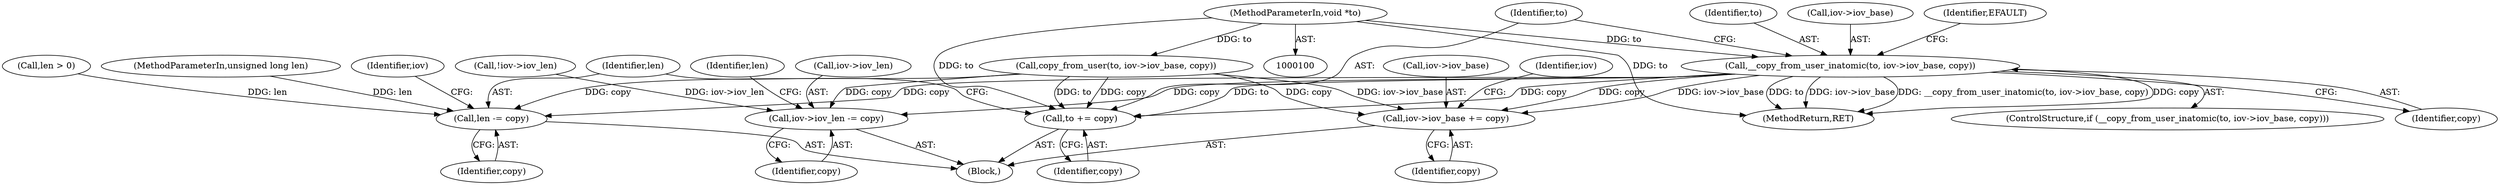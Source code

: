 digraph "1_linux_f0d1bec9d58d4c038d0ac958c9af82be6eb18045_0@API" {
"1000123" [label="(Call,__copy_from_user_inatomic(to, iov->iov_base, copy))"];
"1000101" [label="(MethodParameterIn,void *to)"];
"1000144" [label="(Call,to += copy)"];
"1000147" [label="(Call,len -= copy)"];
"1000150" [label="(Call,iov->iov_base += copy)"];
"1000155" [label="(Call,iov->iov_len -= copy)"];
"1000150" [label="(Call,iov->iov_base += copy)"];
"1000109" [label="(Identifier,len)"];
"1000124" [label="(Identifier,to)"];
"1000149" [label="(Identifier,copy)"];
"1000151" [label="(Call,iov->iov_base)"];
"1000162" [label="(MethodReturn,RET)"];
"1000147" [label="(Call,len -= copy)"];
"1000146" [label="(Identifier,copy)"];
"1000156" [label="(Call,iov->iov_len)"];
"1000122" [label="(ControlStructure,if (__copy_from_user_inatomic(to, iov->iov_base, copy)))"];
"1000101" [label="(MethodParameterIn,void *to)"];
"1000152" [label="(Identifier,iov)"];
"1000157" [label="(Identifier,iov)"];
"1000125" [label="(Call,iov->iov_base)"];
"1000159" [label="(Identifier,copy)"];
"1000131" [label="(Identifier,EFAULT)"];
"1000148" [label="(Identifier,len)"];
"1000128" [label="(Identifier,copy)"];
"1000123" [label="(Call,__copy_from_user_inatomic(to, iov->iov_base, copy))"];
"1000155" [label="(Call,iov->iov_len -= copy)"];
"1000111" [label="(Block,)"];
"1000113" [label="(Call,!iov->iov_len)"];
"1000145" [label="(Identifier,to)"];
"1000154" [label="(Identifier,copy)"];
"1000108" [label="(Call,len > 0)"];
"1000103" [label="(MethodParameterIn,unsigned long len)"];
"1000135" [label="(Call,copy_from_user(to, iov->iov_base, copy))"];
"1000144" [label="(Call,to += copy)"];
"1000123" -> "1000122"  [label="AST: "];
"1000123" -> "1000128"  [label="CFG: "];
"1000124" -> "1000123"  [label="AST: "];
"1000125" -> "1000123"  [label="AST: "];
"1000128" -> "1000123"  [label="AST: "];
"1000131" -> "1000123"  [label="CFG: "];
"1000145" -> "1000123"  [label="CFG: "];
"1000123" -> "1000162"  [label="DDG: iov->iov_base"];
"1000123" -> "1000162"  [label="DDG: __copy_from_user_inatomic(to, iov->iov_base, copy)"];
"1000123" -> "1000162"  [label="DDG: copy"];
"1000123" -> "1000162"  [label="DDG: to"];
"1000101" -> "1000123"  [label="DDG: to"];
"1000123" -> "1000144"  [label="DDG: copy"];
"1000123" -> "1000144"  [label="DDG: to"];
"1000123" -> "1000147"  [label="DDG: copy"];
"1000123" -> "1000150"  [label="DDG: copy"];
"1000123" -> "1000150"  [label="DDG: iov->iov_base"];
"1000123" -> "1000155"  [label="DDG: copy"];
"1000101" -> "1000100"  [label="AST: "];
"1000101" -> "1000162"  [label="DDG: to"];
"1000101" -> "1000135"  [label="DDG: to"];
"1000101" -> "1000144"  [label="DDG: to"];
"1000144" -> "1000111"  [label="AST: "];
"1000144" -> "1000146"  [label="CFG: "];
"1000145" -> "1000144"  [label="AST: "];
"1000146" -> "1000144"  [label="AST: "];
"1000148" -> "1000144"  [label="CFG: "];
"1000135" -> "1000144"  [label="DDG: copy"];
"1000135" -> "1000144"  [label="DDG: to"];
"1000147" -> "1000111"  [label="AST: "];
"1000147" -> "1000149"  [label="CFG: "];
"1000148" -> "1000147"  [label="AST: "];
"1000149" -> "1000147"  [label="AST: "];
"1000152" -> "1000147"  [label="CFG: "];
"1000135" -> "1000147"  [label="DDG: copy"];
"1000108" -> "1000147"  [label="DDG: len"];
"1000103" -> "1000147"  [label="DDG: len"];
"1000150" -> "1000111"  [label="AST: "];
"1000150" -> "1000154"  [label="CFG: "];
"1000151" -> "1000150"  [label="AST: "];
"1000154" -> "1000150"  [label="AST: "];
"1000157" -> "1000150"  [label="CFG: "];
"1000135" -> "1000150"  [label="DDG: copy"];
"1000135" -> "1000150"  [label="DDG: iov->iov_base"];
"1000155" -> "1000111"  [label="AST: "];
"1000155" -> "1000159"  [label="CFG: "];
"1000156" -> "1000155"  [label="AST: "];
"1000159" -> "1000155"  [label="AST: "];
"1000109" -> "1000155"  [label="CFG: "];
"1000135" -> "1000155"  [label="DDG: copy"];
"1000113" -> "1000155"  [label="DDG: iov->iov_len"];
}
